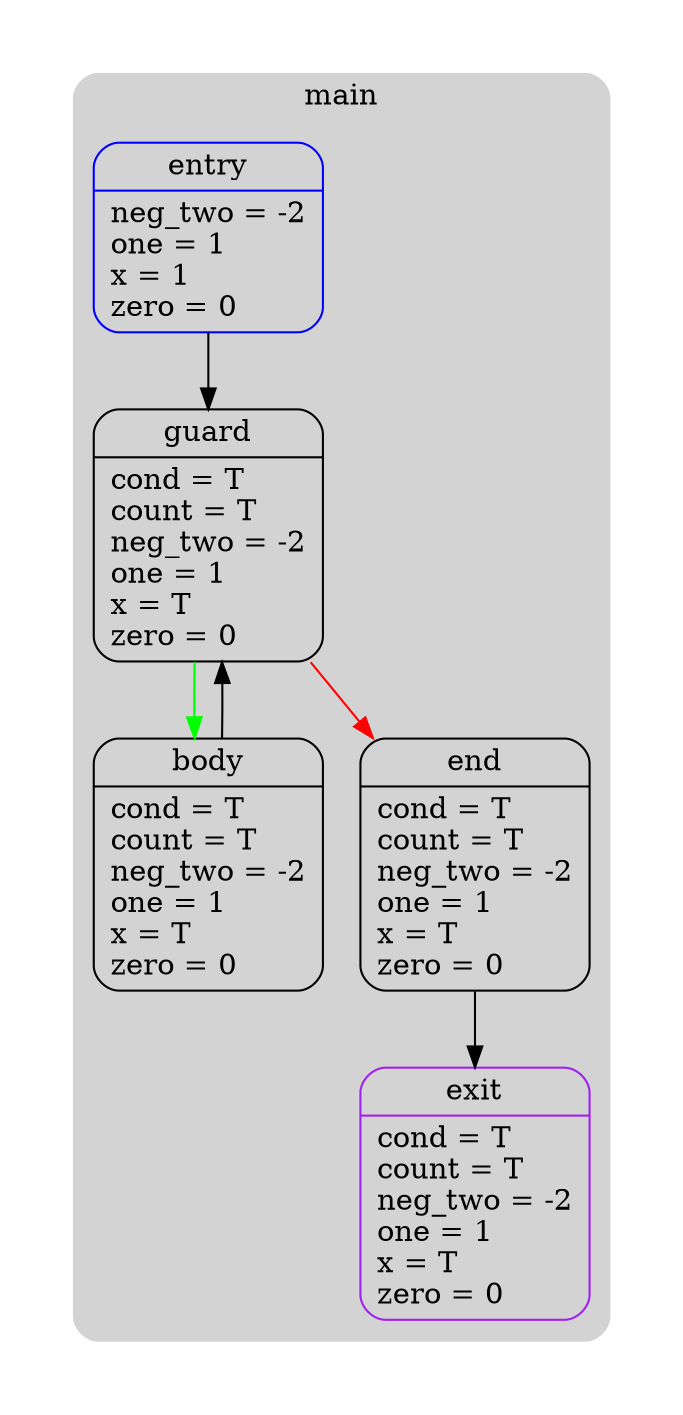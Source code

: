 digraph G {
  compound=true
  subgraph cluster_ {
    peripheries=0
    subgraph cluster_0_wrapper {
      peripheries=0
      margin=15
      subgraph cluster_0 {
        label="main"
        color=darkgray
        style=rounded
        bgcolor=lightgray
        margin=10
        cluster_0_0[label="{entry|neg_two = -2\lone = 1\lx = 1\lzero = 0\l}",shape=Mrecord,color=blue]
        cluster_0_1[label="{guard|cond = T\lcount = T\lneg_two = -2\lone = 1\lx = T\lzero = 0\l}",shape=Mrecord,color=black]
        cluster_0_2[label="{body|cond = T\lcount = T\lneg_two = -2\lone = 1\lx = T\lzero = 0\l}",shape=Mrecord,color=black]
        cluster_0_3[label="{end|cond = T\lcount = T\lneg_two = -2\lone = 1\lx = T\lzero = 0\l}",shape=Mrecord,color=black]
        cluster_0_exit[label="{exit|cond = T\lcount = T\lneg_two = -2\lone = 1\lx = T\lzero = 0\l}",shape=Mrecord,color=purple]
        cluster_0_0 -> cluster_0_1
        cluster_0_1 -> cluster_0_2 [color=green]
        cluster_0_1 -> cluster_0_3 [color=red]
        cluster_0_2 -> cluster_0_1
        cluster_0_3 -> cluster_0_exit [color=black]
      }
    }
  }
}
